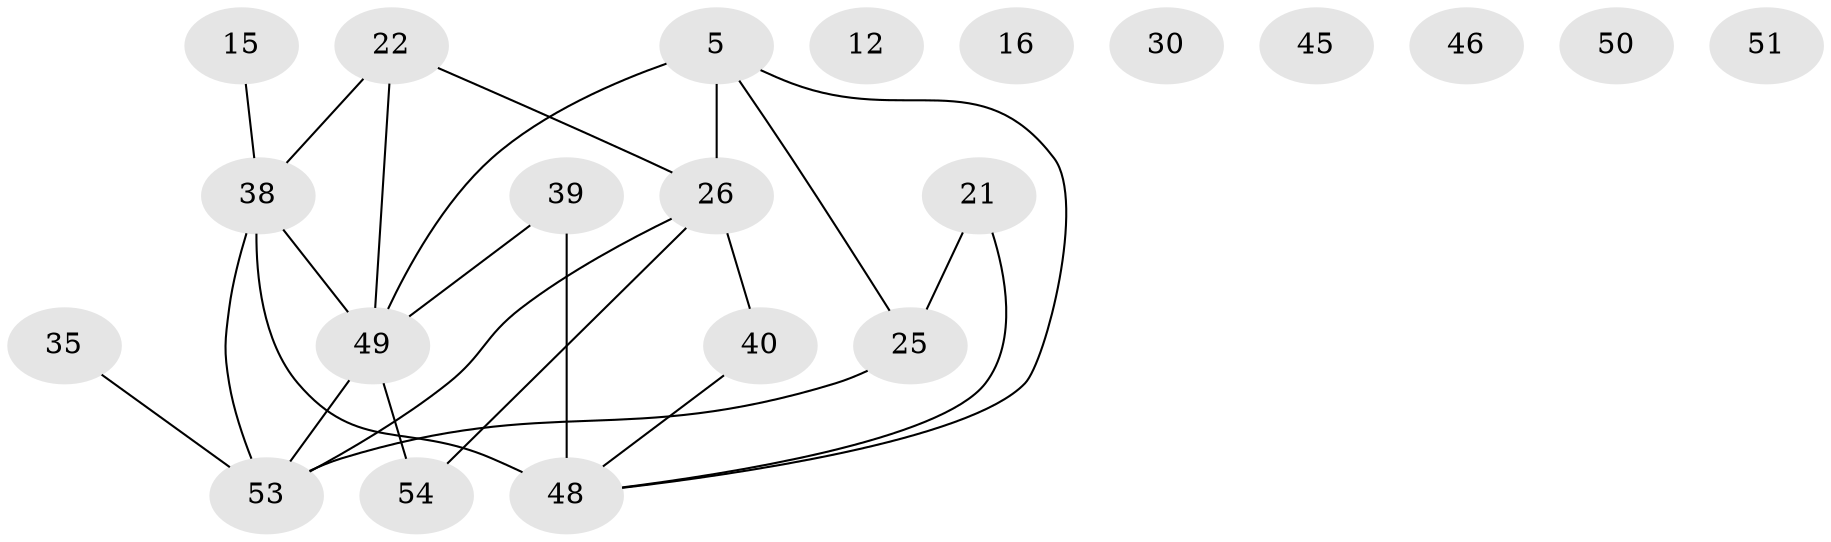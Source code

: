 // original degree distribution, {2: 0.24074074074074073, 3: 0.2777777777777778, 4: 0.14814814814814814, 7: 0.037037037037037035, 5: 0.07407407407407407, 0: 0.12962962962962962, 1: 0.09259259259259259}
// Generated by graph-tools (version 1.1) at 2025/43/03/04/25 21:43:10]
// undirected, 21 vertices, 23 edges
graph export_dot {
graph [start="1"]
  node [color=gray90,style=filled];
  5;
  12;
  15;
  16;
  21;
  22 [super="+11"];
  25 [super="+4"];
  26 [super="+10+19+18"];
  30;
  35;
  38 [super="+24"];
  39;
  40;
  45;
  46;
  48 [super="+23+27"];
  49 [super="+47"];
  50;
  51;
  53 [super="+42+1+41+52"];
  54 [super="+31+36"];
  5 -- 25 [weight=2];
  5 -- 26 [weight=2];
  5 -- 48;
  5 -- 49 [weight=2];
  15 -- 38;
  21 -- 25;
  21 -- 48;
  22 -- 26 [weight=2];
  22 -- 38 [weight=2];
  22 -- 49;
  25 -- 53 [weight=2];
  26 -- 40;
  26 -- 53;
  26 -- 54 [weight=2];
  35 -- 53;
  38 -- 48 [weight=4];
  38 -- 53 [weight=3];
  38 -- 49;
  39 -- 48 [weight=2];
  39 -- 49;
  40 -- 48;
  49 -- 53 [weight=2];
  49 -- 54 [weight=2];
}
